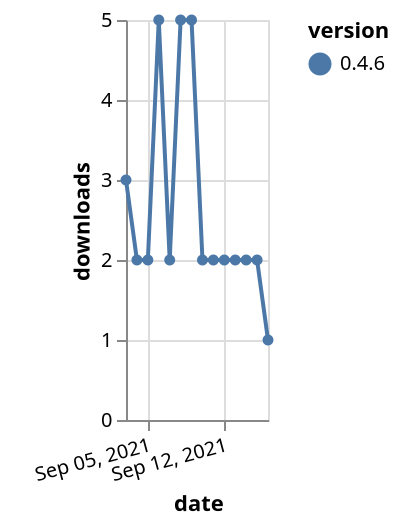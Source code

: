 {"$schema": "https://vega.github.io/schema/vega-lite/v5.json", "description": "A simple bar chart with embedded data.", "data": {"values": [{"date": "2021-09-03", "total": 2926, "delta": 3, "version": "0.4.6"}, {"date": "2021-09-04", "total": 2928, "delta": 2, "version": "0.4.6"}, {"date": "2021-09-05", "total": 2930, "delta": 2, "version": "0.4.6"}, {"date": "2021-09-06", "total": 2935, "delta": 5, "version": "0.4.6"}, {"date": "2021-09-07", "total": 2937, "delta": 2, "version": "0.4.6"}, {"date": "2021-09-08", "total": 2942, "delta": 5, "version": "0.4.6"}, {"date": "2021-09-09", "total": 2947, "delta": 5, "version": "0.4.6"}, {"date": "2021-09-10", "total": 2949, "delta": 2, "version": "0.4.6"}, {"date": "2021-09-11", "total": 2951, "delta": 2, "version": "0.4.6"}, {"date": "2021-09-12", "total": 2953, "delta": 2, "version": "0.4.6"}, {"date": "2021-09-13", "total": 2955, "delta": 2, "version": "0.4.6"}, {"date": "2021-09-14", "total": 2957, "delta": 2, "version": "0.4.6"}, {"date": "2021-09-15", "total": 2959, "delta": 2, "version": "0.4.6"}, {"date": "2021-09-16", "total": 2960, "delta": 1, "version": "0.4.6"}]}, "width": "container", "mark": {"type": "line", "point": {"filled": true}}, "encoding": {"x": {"field": "date", "type": "temporal", "timeUnit": "yearmonthdate", "title": "date", "axis": {"labelAngle": -15}}, "y": {"field": "delta", "type": "quantitative", "title": "downloads"}, "color": {"field": "version", "type": "nominal"}, "tooltip": {"field": "delta"}}}
